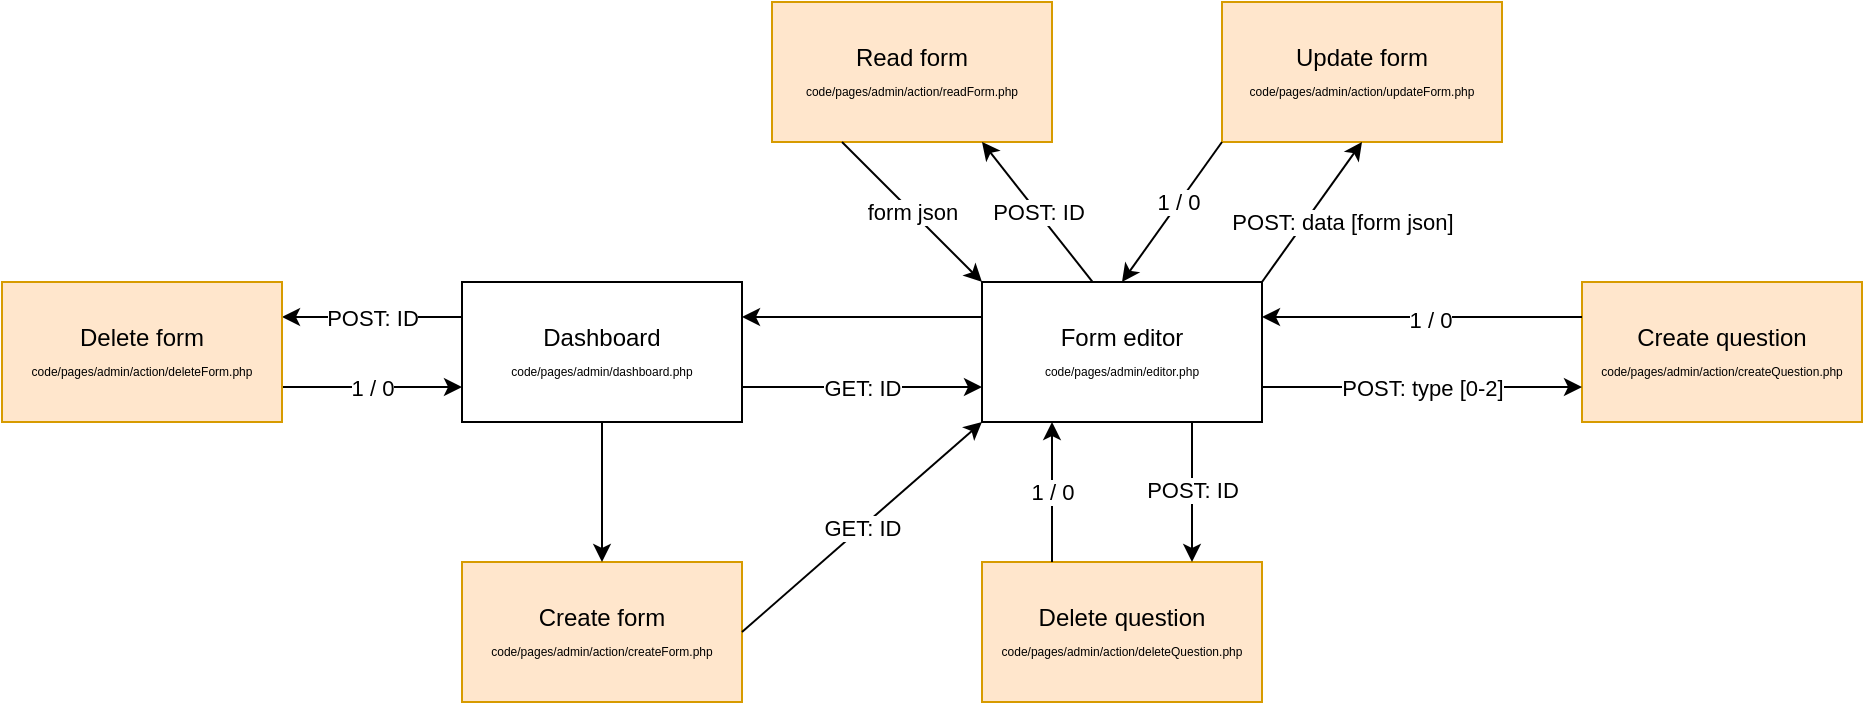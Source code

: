 <mxfile version="22.0.8" type="device">
  <diagram id="R2lEEEUBdFMjLlhIrx00" name="Page-1">
    <mxGraphModel dx="1434" dy="758" grid="1" gridSize="10" guides="1" tooltips="1" connect="1" arrows="1" fold="1" page="1" pageScale="1" pageWidth="850" pageHeight="1100" math="0" shadow="0" extFonts="Permanent Marker^https://fonts.googleapis.com/css?family=Permanent+Marker">
      <root>
        <mxCell id="0" />
        <mxCell id="1" parent="0" />
        <mxCell id="ibfBiuJEtOCAfwr-24rk-17" value="POST: ID" style="edgeStyle=orthogonalEdgeStyle;rounded=0;orthogonalLoop=1;jettySize=auto;html=1;exitX=0;exitY=0.25;exitDx=0;exitDy=0;entryX=1;entryY=0.25;entryDx=0;entryDy=0;" edge="1" parent="1" source="ibfBiuJEtOCAfwr-24rk-1" target="ibfBiuJEtOCAfwr-24rk-10">
          <mxGeometry relative="1" as="geometry" />
        </mxCell>
        <mxCell id="ibfBiuJEtOCAfwr-24rk-1" value="Dashboard&lt;br&gt;&lt;font style=&quot;font-size: 6px;&quot;&gt;code/pages/admin/dashboard.php&lt;/font&gt;" style="rounded=0;whiteSpace=wrap;html=1;" vertex="1" parent="1">
          <mxGeometry x="270" y="180" width="140" height="70" as="geometry" />
        </mxCell>
        <mxCell id="ibfBiuJEtOCAfwr-24rk-3" value="&lt;font style=&quot;&quot;&gt;Form editor&lt;br&gt;&lt;/font&gt;&lt;font style=&quot;font-size: 6px;&quot;&gt;code/pages/admin/editor.php&lt;/font&gt;" style="rounded=0;whiteSpace=wrap;html=1;" vertex="1" parent="1">
          <mxGeometry x="530" y="180" width="140" height="70" as="geometry" />
        </mxCell>
        <mxCell id="ibfBiuJEtOCAfwr-24rk-6" value="GET: ID" style="endArrow=classic;html=1;rounded=0;exitX=1;exitY=0.75;exitDx=0;exitDy=0;entryX=0;entryY=0.75;entryDx=0;entryDy=0;" edge="1" parent="1" source="ibfBiuJEtOCAfwr-24rk-1" target="ibfBiuJEtOCAfwr-24rk-3">
          <mxGeometry width="50" height="50" relative="1" as="geometry">
            <mxPoint x="550" y="280" as="sourcePoint" />
            <mxPoint x="600" y="230" as="targetPoint" />
          </mxGeometry>
        </mxCell>
        <mxCell id="ibfBiuJEtOCAfwr-24rk-7" value="&lt;font style=&quot;&quot;&gt;Create form&lt;br&gt;&lt;/font&gt;&lt;font style=&quot;font-size: 6px;&quot;&gt;code/pages/admin/action/createForm.php&lt;/font&gt;" style="rounded=0;whiteSpace=wrap;html=1;fillColor=#ffe6cc;strokeColor=#d79b00;" vertex="1" parent="1">
          <mxGeometry x="270" y="320" width="140" height="70" as="geometry" />
        </mxCell>
        <mxCell id="ibfBiuJEtOCAfwr-24rk-9" value="GET: ID" style="endArrow=classic;html=1;rounded=0;exitX=1;exitY=0.5;exitDx=0;exitDy=0;entryX=0;entryY=1;entryDx=0;entryDy=0;" edge="1" parent="1" source="ibfBiuJEtOCAfwr-24rk-7" target="ibfBiuJEtOCAfwr-24rk-3">
          <mxGeometry width="50" height="50" relative="1" as="geometry">
            <mxPoint x="370" y="340" as="sourcePoint" />
            <mxPoint x="420" y="290" as="targetPoint" />
          </mxGeometry>
        </mxCell>
        <mxCell id="ibfBiuJEtOCAfwr-24rk-18" value="1 / 0" style="edgeStyle=orthogonalEdgeStyle;rounded=0;orthogonalLoop=1;jettySize=auto;html=1;exitX=1;exitY=0.75;exitDx=0;exitDy=0;entryX=0;entryY=0.75;entryDx=0;entryDy=0;" edge="1" parent="1" source="ibfBiuJEtOCAfwr-24rk-10" target="ibfBiuJEtOCAfwr-24rk-1">
          <mxGeometry relative="1" as="geometry" />
        </mxCell>
        <mxCell id="ibfBiuJEtOCAfwr-24rk-10" value="&lt;font style=&quot;&quot;&gt;Delete form&lt;br&gt;&lt;/font&gt;&lt;font style=&quot;font-size: 6px;&quot;&gt;code/pages/admin/action/deleteForm.php&lt;/font&gt;" style="rounded=0;whiteSpace=wrap;html=1;fillColor=#ffe6cc;strokeColor=#d79b00;" vertex="1" parent="1">
          <mxGeometry x="40" y="180" width="140" height="70" as="geometry" />
        </mxCell>
        <mxCell id="ibfBiuJEtOCAfwr-24rk-13" value="" style="endArrow=classic;html=1;rounded=0;exitX=0.5;exitY=1;exitDx=0;exitDy=0;entryX=0.5;entryY=0;entryDx=0;entryDy=0;" edge="1" parent="1" source="ibfBiuJEtOCAfwr-24rk-1" target="ibfBiuJEtOCAfwr-24rk-7">
          <mxGeometry width="50" height="50" relative="1" as="geometry">
            <mxPoint x="280" y="310" as="sourcePoint" />
            <mxPoint x="330" y="260" as="targetPoint" />
          </mxGeometry>
        </mxCell>
        <mxCell id="ibfBiuJEtOCAfwr-24rk-22" value="&lt;font style=&quot;&quot;&gt;Create question&lt;br&gt;&lt;/font&gt;&lt;font style=&quot;font-size: 6px;&quot;&gt;code/pages/admin/action/createQuestion.php&lt;/font&gt;" style="rounded=0;whiteSpace=wrap;html=1;fillColor=#ffe6cc;strokeColor=#d79b00;" vertex="1" parent="1">
          <mxGeometry x="830" y="180" width="140" height="70" as="geometry" />
        </mxCell>
        <mxCell id="ibfBiuJEtOCAfwr-24rk-23" value="POST: type [0-2]" style="endArrow=classic;html=1;rounded=0;exitX=1;exitY=0.75;exitDx=0;exitDy=0;entryX=0;entryY=0.75;entryDx=0;entryDy=0;" edge="1" parent="1" source="ibfBiuJEtOCAfwr-24rk-3" target="ibfBiuJEtOCAfwr-24rk-22">
          <mxGeometry width="50" height="50" relative="1" as="geometry">
            <mxPoint x="660" y="210" as="sourcePoint" />
            <mxPoint x="710" y="160" as="targetPoint" />
            <mxPoint as="offset" />
          </mxGeometry>
        </mxCell>
        <mxCell id="ibfBiuJEtOCAfwr-24rk-24" value="" style="endArrow=classic;html=1;rounded=0;exitX=0;exitY=0.25;exitDx=0;exitDy=0;entryX=1;entryY=0.25;entryDx=0;entryDy=0;" edge="1" parent="1" source="ibfBiuJEtOCAfwr-24rk-22" target="ibfBiuJEtOCAfwr-24rk-3">
          <mxGeometry width="50" height="50" relative="1" as="geometry">
            <mxPoint x="660" y="210" as="sourcePoint" />
            <mxPoint x="710" y="160" as="targetPoint" />
          </mxGeometry>
        </mxCell>
        <mxCell id="ibfBiuJEtOCAfwr-24rk-26" value="1 / 0" style="edgeLabel;html=1;align=center;verticalAlign=middle;resizable=0;points=[];" vertex="1" connectable="0" parent="ibfBiuJEtOCAfwr-24rk-24">
          <mxGeometry x="-0.047" y="1" relative="1" as="geometry">
            <mxPoint as="offset" />
          </mxGeometry>
        </mxCell>
        <mxCell id="ibfBiuJEtOCAfwr-24rk-27" value="&lt;font style=&quot;&quot;&gt;Delete question&lt;br&gt;&lt;/font&gt;&lt;font style=&quot;font-size: 6px;&quot;&gt;code/pages/admin/action/deleteQuestion.php&lt;/font&gt;" style="rounded=0;whiteSpace=wrap;html=1;fillColor=#ffe6cc;strokeColor=#d79b00;" vertex="1" parent="1">
          <mxGeometry x="530" y="320" width="140" height="70" as="geometry" />
        </mxCell>
        <mxCell id="ibfBiuJEtOCAfwr-24rk-28" value="1 / 0" style="endArrow=classic;html=1;rounded=0;exitX=0.25;exitY=0;exitDx=0;exitDy=0;entryX=0.25;entryY=1;entryDx=0;entryDy=0;" edge="1" parent="1" source="ibfBiuJEtOCAfwr-24rk-27" target="ibfBiuJEtOCAfwr-24rk-3">
          <mxGeometry width="50" height="50" relative="1" as="geometry">
            <mxPoint x="630" y="280" as="sourcePoint" />
            <mxPoint x="680" y="230" as="targetPoint" />
          </mxGeometry>
        </mxCell>
        <mxCell id="ibfBiuJEtOCAfwr-24rk-29" value="" style="endArrow=classic;html=1;rounded=0;exitX=0.75;exitY=1;exitDx=0;exitDy=0;entryX=0.75;entryY=0;entryDx=0;entryDy=0;" edge="1" parent="1" source="ibfBiuJEtOCAfwr-24rk-3" target="ibfBiuJEtOCAfwr-24rk-27">
          <mxGeometry width="50" height="50" relative="1" as="geometry">
            <mxPoint x="630" y="280" as="sourcePoint" />
            <mxPoint x="680" y="230" as="targetPoint" />
          </mxGeometry>
        </mxCell>
        <mxCell id="ibfBiuJEtOCAfwr-24rk-31" value="POST: ID" style="edgeLabel;html=1;align=center;verticalAlign=middle;resizable=0;points=[];" vertex="1" connectable="0" parent="ibfBiuJEtOCAfwr-24rk-29">
          <mxGeometry x="-0.029" relative="1" as="geometry">
            <mxPoint as="offset" />
          </mxGeometry>
        </mxCell>
        <mxCell id="ibfBiuJEtOCAfwr-24rk-32" value="" style="endArrow=classic;html=1;rounded=0;exitX=0;exitY=0.25;exitDx=0;exitDy=0;entryX=1;entryY=0.25;entryDx=0;entryDy=0;" edge="1" parent="1" source="ibfBiuJEtOCAfwr-24rk-3" target="ibfBiuJEtOCAfwr-24rk-1">
          <mxGeometry width="50" height="50" relative="1" as="geometry">
            <mxPoint x="480" y="230" as="sourcePoint" />
            <mxPoint x="530" y="180" as="targetPoint" />
          </mxGeometry>
        </mxCell>
        <mxCell id="ibfBiuJEtOCAfwr-24rk-33" value="&lt;font style=&quot;&quot;&gt;Update form&lt;br&gt;&lt;/font&gt;&lt;font style=&quot;font-size: 6px;&quot;&gt;code/pages/admin/action/updateForm.php&lt;/font&gt;" style="rounded=0;whiteSpace=wrap;html=1;fillColor=#ffe6cc;strokeColor=#d79b00;" vertex="1" parent="1">
          <mxGeometry x="650" y="40" width="140" height="70" as="geometry" />
        </mxCell>
        <mxCell id="ibfBiuJEtOCAfwr-24rk-34" value="POST: data [form json]" style="endArrow=classic;html=1;rounded=0;exitX=1;exitY=0;exitDx=0;exitDy=0;entryX=0.5;entryY=1;entryDx=0;entryDy=0;" edge="1" parent="1" source="ibfBiuJEtOCAfwr-24rk-3" target="ibfBiuJEtOCAfwr-24rk-33">
          <mxGeometry x="0.108" y="-15" width="50" height="50" relative="1" as="geometry">
            <mxPoint x="540" y="190" as="sourcePoint" />
            <mxPoint x="590" y="140" as="targetPoint" />
            <mxPoint as="offset" />
          </mxGeometry>
        </mxCell>
        <mxCell id="ibfBiuJEtOCAfwr-24rk-35" value="" style="endArrow=classic;html=1;rounded=0;exitX=0;exitY=1;exitDx=0;exitDy=0;entryX=0.5;entryY=0;entryDx=0;entryDy=0;" edge="1" parent="1" source="ibfBiuJEtOCAfwr-24rk-33" target="ibfBiuJEtOCAfwr-24rk-3">
          <mxGeometry width="50" height="50" relative="1" as="geometry">
            <mxPoint x="560" y="160" as="sourcePoint" />
            <mxPoint x="610" y="110" as="targetPoint" />
          </mxGeometry>
        </mxCell>
        <mxCell id="ibfBiuJEtOCAfwr-24rk-36" value="1 / 0" style="edgeLabel;html=1;align=center;verticalAlign=middle;resizable=0;points=[];" vertex="1" connectable="0" parent="ibfBiuJEtOCAfwr-24rk-35">
          <mxGeometry x="-0.148" y="-1" relative="1" as="geometry">
            <mxPoint y="1" as="offset" />
          </mxGeometry>
        </mxCell>
        <mxCell id="ibfBiuJEtOCAfwr-24rk-37" value="&lt;font style=&quot;&quot;&gt;Read form&lt;br&gt;&lt;/font&gt;&lt;font style=&quot;font-size: 6px;&quot;&gt;code/pages/admin/action/readForm.php&lt;/font&gt;" style="rounded=0;whiteSpace=wrap;html=1;fillColor=#ffe6cc;strokeColor=#d79b00;" vertex="1" parent="1">
          <mxGeometry x="425" y="40" width="140" height="70" as="geometry" />
        </mxCell>
        <mxCell id="ibfBiuJEtOCAfwr-24rk-38" value="POST: ID" style="endArrow=classic;html=1;rounded=0;exitX=0.394;exitY=-0.003;exitDx=0;exitDy=0;entryX=0.75;entryY=1;entryDx=0;entryDy=0;exitPerimeter=0;" edge="1" parent="1" source="ibfBiuJEtOCAfwr-24rk-3" target="ibfBiuJEtOCAfwr-24rk-37">
          <mxGeometry width="50" height="50" relative="1" as="geometry">
            <mxPoint x="500" y="190" as="sourcePoint" />
            <mxPoint x="550" y="140" as="targetPoint" />
          </mxGeometry>
        </mxCell>
        <mxCell id="ibfBiuJEtOCAfwr-24rk-39" value="form json" style="endArrow=classic;html=1;rounded=0;entryX=0;entryY=0;entryDx=0;entryDy=0;exitX=0.25;exitY=1;exitDx=0;exitDy=0;" edge="1" parent="1" source="ibfBiuJEtOCAfwr-24rk-37" target="ibfBiuJEtOCAfwr-24rk-3">
          <mxGeometry width="50" height="50" relative="1" as="geometry">
            <mxPoint x="420" y="120" as="sourcePoint" />
            <mxPoint x="460" y="110" as="targetPoint" />
          </mxGeometry>
        </mxCell>
      </root>
    </mxGraphModel>
  </diagram>
</mxfile>
